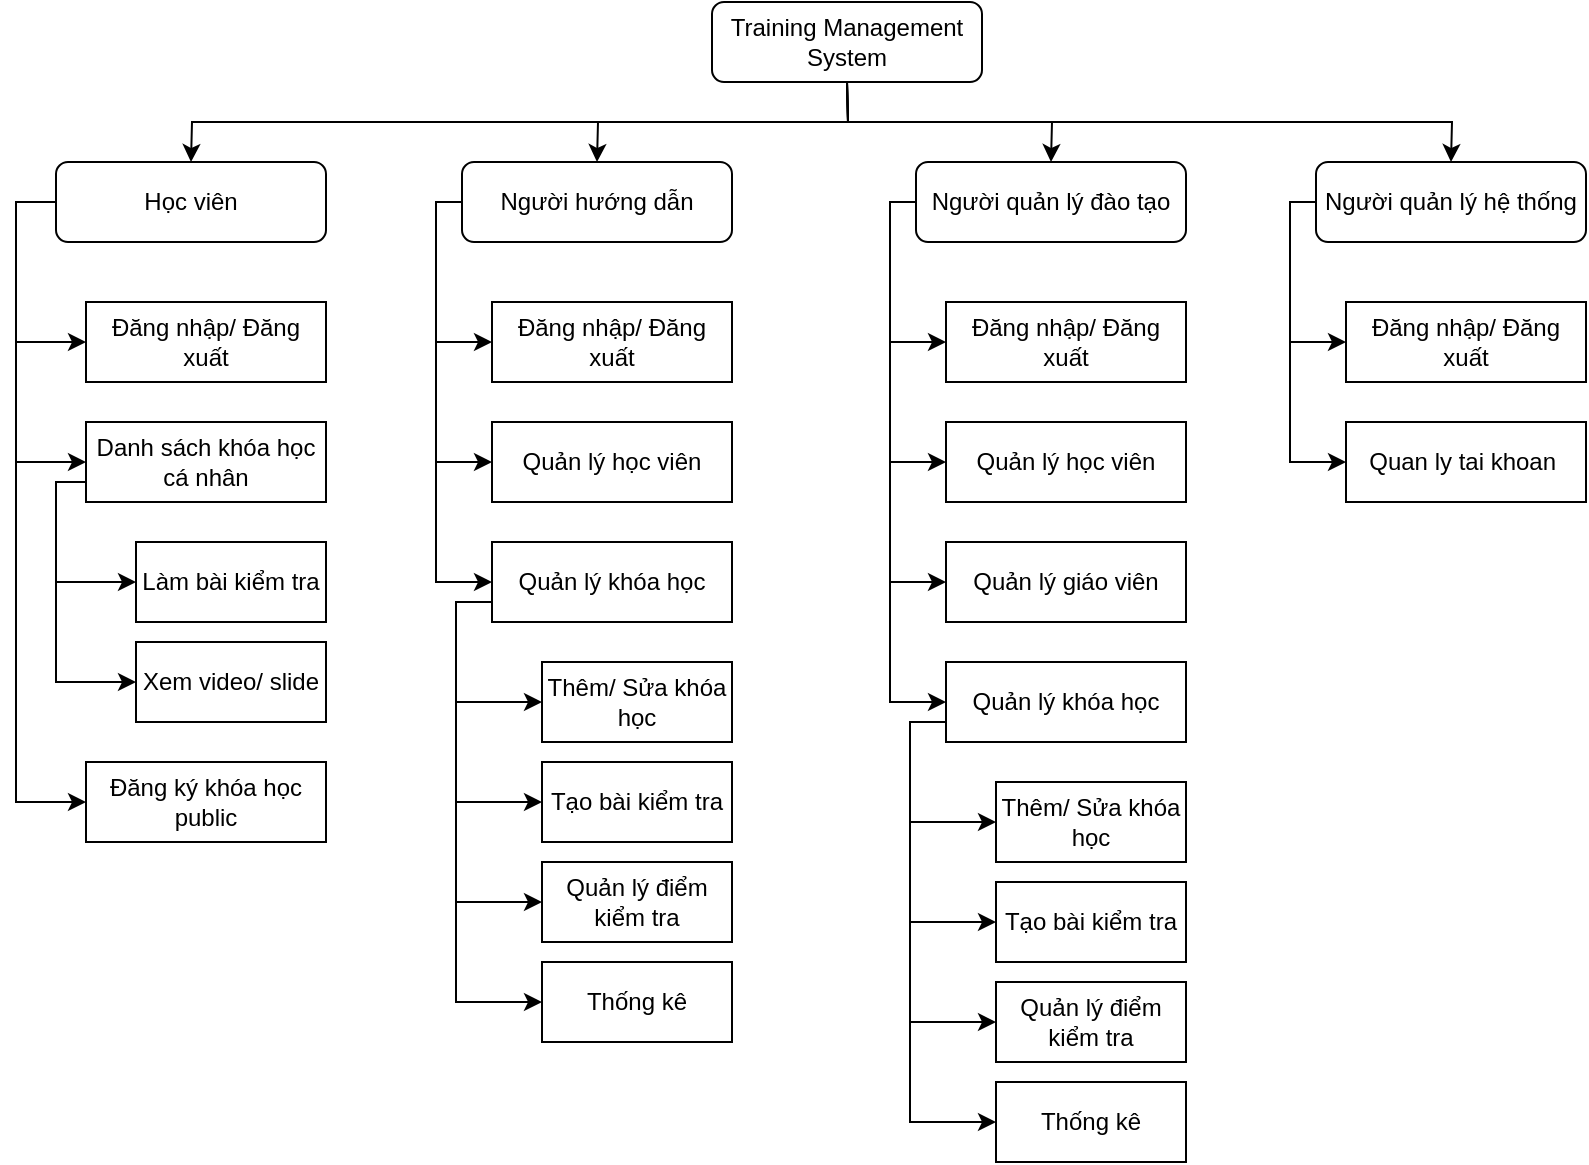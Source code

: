 <mxfile version="24.7.4">
  <diagram id="KC1eWUZQNSYKR3X-Bm5X" name="Page-1">
    <mxGraphModel dx="993" dy="581" grid="1" gridSize="10" guides="1" tooltips="1" connect="1" arrows="1" fold="1" page="1" pageScale="1" pageWidth="850" pageHeight="1100" math="0" shadow="0">
      <root>
        <mxCell id="0" />
        <mxCell id="1" parent="0" />
        <mxCell id="dgRVGUKMwx5P69ynVq2U-1" value="Training Management System" style="rounded=1;whiteSpace=wrap;html=1;" vertex="1" parent="1">
          <mxGeometry x="358" y="80" width="135" height="40" as="geometry" />
        </mxCell>
        <mxCell id="dgRVGUKMwx5P69ynVq2U-3" value="Người quản lý hệ thống" style="rounded=1;whiteSpace=wrap;html=1;" vertex="1" parent="1">
          <mxGeometry x="660" y="160" width="135" height="40" as="geometry" />
        </mxCell>
        <mxCell id="dgRVGUKMwx5P69ynVq2U-4" value="Người quản lý đào tạo" style="rounded=1;whiteSpace=wrap;html=1;" vertex="1" parent="1">
          <mxGeometry x="460" y="160" width="135" height="40" as="geometry" />
        </mxCell>
        <mxCell id="dgRVGUKMwx5P69ynVq2U-5" value="Người hướng dẫn" style="rounded=1;whiteSpace=wrap;html=1;" vertex="1" parent="1">
          <mxGeometry x="233" y="160" width="135" height="40" as="geometry" />
        </mxCell>
        <mxCell id="dgRVGUKMwx5P69ynVq2U-6" value="Học viên" style="rounded=1;whiteSpace=wrap;html=1;" vertex="1" parent="1">
          <mxGeometry x="30" y="160" width="135" height="40" as="geometry" />
        </mxCell>
        <mxCell id="dgRVGUKMwx5P69ynVq2U-7" value="" style="endArrow=classic;html=1;rounded=0;entryX=0.5;entryY=0;entryDx=0;entryDy=0;exitX=0.5;exitY=1;exitDx=0;exitDy=0;" edge="1" parent="1" source="dgRVGUKMwx5P69ynVq2U-1" target="dgRVGUKMwx5P69ynVq2U-6">
          <mxGeometry width="50" height="50" relative="1" as="geometry">
            <mxPoint x="420" y="130" as="sourcePoint" />
            <mxPoint x="450" y="280" as="targetPoint" />
            <Array as="points">
              <mxPoint x="426" y="140" />
              <mxPoint x="98" y="140" />
            </Array>
          </mxGeometry>
        </mxCell>
        <mxCell id="dgRVGUKMwx5P69ynVq2U-8" value="" style="endArrow=classic;html=1;rounded=0;exitX=0.5;exitY=1;exitDx=0;exitDy=0;entryX=0.5;entryY=0;entryDx=0;entryDy=0;" edge="1" parent="1" source="dgRVGUKMwx5P69ynVq2U-1" target="dgRVGUKMwx5P69ynVq2U-5">
          <mxGeometry width="50" height="50" relative="1" as="geometry">
            <mxPoint x="400" y="330" as="sourcePoint" />
            <mxPoint x="450" y="280" as="targetPoint" />
            <Array as="points">
              <mxPoint x="426" y="140" />
              <mxPoint x="301" y="140" />
            </Array>
          </mxGeometry>
        </mxCell>
        <mxCell id="dgRVGUKMwx5P69ynVq2U-9" value="" style="endArrow=classic;html=1;rounded=0;exitX=0.5;exitY=1;exitDx=0;exitDy=0;entryX=0.5;entryY=0;entryDx=0;entryDy=0;" edge="1" parent="1" source="dgRVGUKMwx5P69ynVq2U-1" target="dgRVGUKMwx5P69ynVq2U-4">
          <mxGeometry width="50" height="50" relative="1" as="geometry">
            <mxPoint x="400" y="330" as="sourcePoint" />
            <mxPoint x="550" y="150" as="targetPoint" />
            <Array as="points">
              <mxPoint x="426" y="140" />
              <mxPoint x="528" y="140" />
            </Array>
          </mxGeometry>
        </mxCell>
        <mxCell id="dgRVGUKMwx5P69ynVq2U-10" value="" style="endArrow=classic;html=1;rounded=0;exitX=0.5;exitY=1;exitDx=0;exitDy=0;entryX=0.5;entryY=0;entryDx=0;entryDy=0;" edge="1" parent="1" source="dgRVGUKMwx5P69ynVq2U-1" target="dgRVGUKMwx5P69ynVq2U-3">
          <mxGeometry width="50" height="50" relative="1" as="geometry">
            <mxPoint x="400" y="330" as="sourcePoint" />
            <mxPoint x="450" y="280" as="targetPoint" />
            <Array as="points">
              <mxPoint x="426" y="140" />
              <mxPoint x="728" y="140" />
            </Array>
          </mxGeometry>
        </mxCell>
        <mxCell id="dgRVGUKMwx5P69ynVq2U-11" value="Đăng nhập/ Đăng xuất" style="rounded=0;whiteSpace=wrap;html=1;" vertex="1" parent="1">
          <mxGeometry x="45" y="230" width="120" height="40" as="geometry" />
        </mxCell>
        <mxCell id="dgRVGUKMwx5P69ynVq2U-12" value="Danh sách khóa học cá nhân" style="rounded=0;whiteSpace=wrap;html=1;" vertex="1" parent="1">
          <mxGeometry x="45" y="290" width="120" height="40" as="geometry" />
        </mxCell>
        <mxCell id="dgRVGUKMwx5P69ynVq2U-13" value="Làm bài kiểm tra" style="rounded=0;whiteSpace=wrap;html=1;" vertex="1" parent="1">
          <mxGeometry x="70" y="350" width="95" height="40" as="geometry" />
        </mxCell>
        <mxCell id="dgRVGUKMwx5P69ynVq2U-14" value="Đăng ký khóa học public" style="rounded=0;whiteSpace=wrap;html=1;" vertex="1" parent="1">
          <mxGeometry x="45" y="460" width="120" height="40" as="geometry" />
        </mxCell>
        <mxCell id="dgRVGUKMwx5P69ynVq2U-16" value="" style="endArrow=classic;html=1;rounded=0;exitX=0;exitY=0.5;exitDx=0;exitDy=0;entryX=0;entryY=0.5;entryDx=0;entryDy=0;" edge="1" parent="1" source="dgRVGUKMwx5P69ynVq2U-6" target="dgRVGUKMwx5P69ynVq2U-11">
          <mxGeometry width="50" height="50" relative="1" as="geometry">
            <mxPoint x="400" y="330" as="sourcePoint" />
            <mxPoint x="450" y="280" as="targetPoint" />
            <Array as="points">
              <mxPoint x="10" y="180" />
              <mxPoint x="10" y="250" />
            </Array>
          </mxGeometry>
        </mxCell>
        <mxCell id="dgRVGUKMwx5P69ynVq2U-17" value="" style="endArrow=classic;html=1;rounded=0;exitX=0;exitY=0.5;exitDx=0;exitDy=0;entryX=0;entryY=0.5;entryDx=0;entryDy=0;" edge="1" parent="1" source="dgRVGUKMwx5P69ynVq2U-6" target="dgRVGUKMwx5P69ynVq2U-12">
          <mxGeometry width="50" height="50" relative="1" as="geometry">
            <mxPoint x="40" y="190" as="sourcePoint" />
            <mxPoint x="55" y="260" as="targetPoint" />
            <Array as="points">
              <mxPoint x="10" y="180" />
              <mxPoint x="10" y="310" />
            </Array>
          </mxGeometry>
        </mxCell>
        <mxCell id="dgRVGUKMwx5P69ynVq2U-18" value="Xem video/ slide" style="rounded=0;whiteSpace=wrap;html=1;" vertex="1" parent="1">
          <mxGeometry x="70" y="400" width="95" height="40" as="geometry" />
        </mxCell>
        <mxCell id="dgRVGUKMwx5P69ynVq2U-20" value="" style="endArrow=classic;html=1;rounded=0;exitX=0;exitY=0.5;exitDx=0;exitDy=0;entryX=0;entryY=0.5;entryDx=0;entryDy=0;" edge="1" parent="1" source="dgRVGUKMwx5P69ynVq2U-6" target="dgRVGUKMwx5P69ynVq2U-14">
          <mxGeometry width="50" height="50" relative="1" as="geometry">
            <mxPoint x="400" y="330" as="sourcePoint" />
            <mxPoint x="450" y="280" as="targetPoint" />
            <Array as="points">
              <mxPoint x="10" y="180" />
              <mxPoint x="10" y="480" />
            </Array>
          </mxGeometry>
        </mxCell>
        <mxCell id="dgRVGUKMwx5P69ynVq2U-21" value="" style="endArrow=classic;html=1;rounded=0;exitX=0;exitY=0.75;exitDx=0;exitDy=0;entryX=0;entryY=0.5;entryDx=0;entryDy=0;" edge="1" parent="1" source="dgRVGUKMwx5P69ynVq2U-12" target="dgRVGUKMwx5P69ynVq2U-13">
          <mxGeometry width="50" height="50" relative="1" as="geometry">
            <mxPoint x="400" y="330" as="sourcePoint" />
            <mxPoint x="450" y="280" as="targetPoint" />
            <Array as="points">
              <mxPoint x="30" y="320" />
              <mxPoint x="30" y="370" />
            </Array>
          </mxGeometry>
        </mxCell>
        <mxCell id="dgRVGUKMwx5P69ynVq2U-22" value="" style="endArrow=classic;html=1;rounded=0;exitX=0;exitY=0.75;exitDx=0;exitDy=0;entryX=0;entryY=0.5;entryDx=0;entryDy=0;" edge="1" parent="1" source="dgRVGUKMwx5P69ynVq2U-12">
          <mxGeometry width="50" height="50" relative="1" as="geometry">
            <mxPoint x="45" y="370" as="sourcePoint" />
            <mxPoint x="70" y="420" as="targetPoint" />
            <Array as="points">
              <mxPoint x="30" y="320" />
              <mxPoint x="30" y="420" />
            </Array>
          </mxGeometry>
        </mxCell>
        <mxCell id="dgRVGUKMwx5P69ynVq2U-23" value="Đăng nhập/ Đăng xuất" style="rounded=0;whiteSpace=wrap;html=1;" vertex="1" parent="1">
          <mxGeometry x="248" y="230" width="120" height="40" as="geometry" />
        </mxCell>
        <mxCell id="dgRVGUKMwx5P69ynVq2U-24" value="Quản lý học viên" style="rounded=0;whiteSpace=wrap;html=1;" vertex="1" parent="1">
          <mxGeometry x="248" y="290" width="120" height="40" as="geometry" />
        </mxCell>
        <mxCell id="dgRVGUKMwx5P69ynVq2U-25" value="Quản lý khóa học" style="rounded=0;whiteSpace=wrap;html=1;" vertex="1" parent="1">
          <mxGeometry x="248" y="350" width="120" height="40" as="geometry" />
        </mxCell>
        <mxCell id="dgRVGUKMwx5P69ynVq2U-26" value="Thêm/ Sửa khóa học" style="rounded=0;whiteSpace=wrap;html=1;" vertex="1" parent="1">
          <mxGeometry x="273" y="410" width="95" height="40" as="geometry" />
        </mxCell>
        <mxCell id="dgRVGUKMwx5P69ynVq2U-27" value="Tạo bài kiểm tra" style="rounded=0;whiteSpace=wrap;html=1;" vertex="1" parent="1">
          <mxGeometry x="273" y="460" width="95" height="40" as="geometry" />
        </mxCell>
        <mxCell id="dgRVGUKMwx5P69ynVq2U-28" value="Quản lý điểm kiểm tra" style="rounded=0;whiteSpace=wrap;html=1;" vertex="1" parent="1">
          <mxGeometry x="273" y="510" width="95" height="40" as="geometry" />
        </mxCell>
        <mxCell id="dgRVGUKMwx5P69ynVq2U-29" value="Thống kê" style="rounded=0;whiteSpace=wrap;html=1;" vertex="1" parent="1">
          <mxGeometry x="273" y="560" width="95" height="40" as="geometry" />
        </mxCell>
        <mxCell id="dgRVGUKMwx5P69ynVq2U-30" value="" style="endArrow=classic;html=1;rounded=0;exitX=0;exitY=0.5;exitDx=0;exitDy=0;entryX=0;entryY=0.5;entryDx=0;entryDy=0;" edge="1" parent="1" source="dgRVGUKMwx5P69ynVq2U-5" target="dgRVGUKMwx5P69ynVq2U-23">
          <mxGeometry width="50" height="50" relative="1" as="geometry">
            <mxPoint x="400" y="420" as="sourcePoint" />
            <mxPoint x="450" y="370" as="targetPoint" />
            <Array as="points">
              <mxPoint x="220" y="180" />
              <mxPoint x="220" y="250" />
            </Array>
          </mxGeometry>
        </mxCell>
        <mxCell id="dgRVGUKMwx5P69ynVq2U-31" value="" style="endArrow=classic;html=1;rounded=0;exitX=0;exitY=0.5;exitDx=0;exitDy=0;entryX=0;entryY=0.5;entryDx=0;entryDy=0;" edge="1" parent="1" source="dgRVGUKMwx5P69ynVq2U-5">
          <mxGeometry width="50" height="50" relative="1" as="geometry">
            <mxPoint x="233" y="240" as="sourcePoint" />
            <mxPoint x="248" y="310" as="targetPoint" />
            <Array as="points">
              <mxPoint x="220" y="180" />
              <mxPoint x="220" y="310" />
            </Array>
          </mxGeometry>
        </mxCell>
        <mxCell id="dgRVGUKMwx5P69ynVq2U-32" value="" style="endArrow=classic;html=1;rounded=0;exitX=0;exitY=0.5;exitDx=0;exitDy=0;entryX=0;entryY=0.5;entryDx=0;entryDy=0;" edge="1" parent="1" source="dgRVGUKMwx5P69ynVq2U-5">
          <mxGeometry width="50" height="50" relative="1" as="geometry">
            <mxPoint x="233" y="300" as="sourcePoint" />
            <mxPoint x="248" y="370" as="targetPoint" />
            <Array as="points">
              <mxPoint x="220" y="180" />
              <mxPoint x="220" y="370" />
            </Array>
          </mxGeometry>
        </mxCell>
        <mxCell id="dgRVGUKMwx5P69ynVq2U-33" value="" style="endArrow=classic;html=1;rounded=0;exitX=0;exitY=0.75;exitDx=0;exitDy=0;entryX=0;entryY=0.5;entryDx=0;entryDy=0;" edge="1" parent="1" source="dgRVGUKMwx5P69ynVq2U-25" target="dgRVGUKMwx5P69ynVq2U-26">
          <mxGeometry width="50" height="50" relative="1" as="geometry">
            <mxPoint x="400" y="420" as="sourcePoint" />
            <mxPoint x="450" y="370" as="targetPoint" />
            <Array as="points">
              <mxPoint x="230" y="380" />
              <mxPoint x="230" y="430" />
            </Array>
          </mxGeometry>
        </mxCell>
        <mxCell id="dgRVGUKMwx5P69ynVq2U-34" value="" style="endArrow=classic;html=1;rounded=0;exitX=0;exitY=0.75;exitDx=0;exitDy=0;entryX=0;entryY=0.5;entryDx=0;entryDy=0;" edge="1" parent="1" source="dgRVGUKMwx5P69ynVq2U-25">
          <mxGeometry width="50" height="50" relative="1" as="geometry">
            <mxPoint x="248" y="430" as="sourcePoint" />
            <mxPoint x="273" y="480" as="targetPoint" />
            <Array as="points">
              <mxPoint x="230" y="380" />
              <mxPoint x="230" y="480" />
            </Array>
          </mxGeometry>
        </mxCell>
        <mxCell id="dgRVGUKMwx5P69ynVq2U-35" value="" style="endArrow=classic;html=1;rounded=0;exitX=0;exitY=0.75;exitDx=0;exitDy=0;entryX=0;entryY=0.5;entryDx=0;entryDy=0;" edge="1" parent="1" source="dgRVGUKMwx5P69ynVq2U-25">
          <mxGeometry width="50" height="50" relative="1" as="geometry">
            <mxPoint x="248" y="430" as="sourcePoint" />
            <mxPoint x="273" y="530" as="targetPoint" />
            <Array as="points">
              <mxPoint x="230" y="380" />
              <mxPoint x="230" y="530" />
            </Array>
          </mxGeometry>
        </mxCell>
        <mxCell id="dgRVGUKMwx5P69ynVq2U-36" value="" style="endArrow=classic;html=1;rounded=0;exitX=0;exitY=0.75;exitDx=0;exitDy=0;entryX=0;entryY=0.5;entryDx=0;entryDy=0;" edge="1" parent="1" source="dgRVGUKMwx5P69ynVq2U-25">
          <mxGeometry width="50" height="50" relative="1" as="geometry">
            <mxPoint x="248" y="430" as="sourcePoint" />
            <mxPoint x="273" y="580" as="targetPoint" />
            <Array as="points">
              <mxPoint x="230" y="380" />
              <mxPoint x="230" y="580" />
            </Array>
          </mxGeometry>
        </mxCell>
        <mxCell id="dgRVGUKMwx5P69ynVq2U-37" value="Đăng nhập/ Đăng xuất" style="rounded=0;whiteSpace=wrap;html=1;" vertex="1" parent="1">
          <mxGeometry x="475" y="230" width="120" height="40" as="geometry" />
        </mxCell>
        <mxCell id="dgRVGUKMwx5P69ynVq2U-38" value="Quản lý học viên" style="rounded=0;whiteSpace=wrap;html=1;" vertex="1" parent="1">
          <mxGeometry x="475" y="290" width="120" height="40" as="geometry" />
        </mxCell>
        <mxCell id="dgRVGUKMwx5P69ynVq2U-39" value="Quản lý giáo viên" style="rounded=0;whiteSpace=wrap;html=1;" vertex="1" parent="1">
          <mxGeometry x="475" y="350" width="120" height="40" as="geometry" />
        </mxCell>
        <mxCell id="dgRVGUKMwx5P69ynVq2U-40" value="Quản lý khóa học" style="rounded=0;whiteSpace=wrap;html=1;" vertex="1" parent="1">
          <mxGeometry x="475" y="410" width="120" height="40" as="geometry" />
        </mxCell>
        <mxCell id="dgRVGUKMwx5P69ynVq2U-45" value="Thêm/ Sửa khóa học" style="rounded=0;whiteSpace=wrap;html=1;" vertex="1" parent="1">
          <mxGeometry x="500" y="470" width="95" height="40" as="geometry" />
        </mxCell>
        <mxCell id="dgRVGUKMwx5P69ynVq2U-46" value="Tạo bài kiểm tra" style="rounded=0;whiteSpace=wrap;html=1;" vertex="1" parent="1">
          <mxGeometry x="500" y="520" width="95" height="40" as="geometry" />
        </mxCell>
        <mxCell id="dgRVGUKMwx5P69ynVq2U-47" value="Quản lý điểm kiểm tra" style="rounded=0;whiteSpace=wrap;html=1;" vertex="1" parent="1">
          <mxGeometry x="500" y="570" width="95" height="40" as="geometry" />
        </mxCell>
        <mxCell id="dgRVGUKMwx5P69ynVq2U-48" value="Thống kê" style="rounded=0;whiteSpace=wrap;html=1;" vertex="1" parent="1">
          <mxGeometry x="500" y="620" width="95" height="40" as="geometry" />
        </mxCell>
        <mxCell id="dgRVGUKMwx5P69ynVq2U-49" value="" style="endArrow=classic;html=1;rounded=0;exitX=0;exitY=0.75;exitDx=0;exitDy=0;entryX=0;entryY=0.5;entryDx=0;entryDy=0;" edge="1" parent="1" target="dgRVGUKMwx5P69ynVq2U-45">
          <mxGeometry width="50" height="50" relative="1" as="geometry">
            <mxPoint x="475" y="440" as="sourcePoint" />
            <mxPoint x="677" y="430" as="targetPoint" />
            <Array as="points">
              <mxPoint x="457" y="440" />
              <mxPoint x="457" y="490" />
            </Array>
          </mxGeometry>
        </mxCell>
        <mxCell id="dgRVGUKMwx5P69ynVq2U-50" value="" style="endArrow=classic;html=1;rounded=0;exitX=0;exitY=0.75;exitDx=0;exitDy=0;entryX=0;entryY=0.5;entryDx=0;entryDy=0;" edge="1" parent="1">
          <mxGeometry width="50" height="50" relative="1" as="geometry">
            <mxPoint x="475" y="440" as="sourcePoint" />
            <mxPoint x="500" y="540" as="targetPoint" />
            <Array as="points">
              <mxPoint x="457" y="440" />
              <mxPoint x="457" y="540" />
            </Array>
          </mxGeometry>
        </mxCell>
        <mxCell id="dgRVGUKMwx5P69ynVq2U-51" value="" style="endArrow=classic;html=1;rounded=0;exitX=0;exitY=0.75;exitDx=0;exitDy=0;entryX=0;entryY=0.5;entryDx=0;entryDy=0;" edge="1" parent="1">
          <mxGeometry width="50" height="50" relative="1" as="geometry">
            <mxPoint x="475" y="440" as="sourcePoint" />
            <mxPoint x="500" y="590" as="targetPoint" />
            <Array as="points">
              <mxPoint x="457" y="440" />
              <mxPoint x="457" y="590" />
            </Array>
          </mxGeometry>
        </mxCell>
        <mxCell id="dgRVGUKMwx5P69ynVq2U-52" value="" style="endArrow=classic;html=1;rounded=0;exitX=0;exitY=0.75;exitDx=0;exitDy=0;entryX=0;entryY=0.5;entryDx=0;entryDy=0;" edge="1" parent="1">
          <mxGeometry width="50" height="50" relative="1" as="geometry">
            <mxPoint x="475" y="440" as="sourcePoint" />
            <mxPoint x="500" y="640" as="targetPoint" />
            <Array as="points">
              <mxPoint x="457" y="440" />
              <mxPoint x="457" y="640" />
            </Array>
          </mxGeometry>
        </mxCell>
        <mxCell id="dgRVGUKMwx5P69ynVq2U-53" value="" style="endArrow=classic;html=1;rounded=0;exitX=0;exitY=0.5;exitDx=0;exitDy=0;entryX=0;entryY=0.5;entryDx=0;entryDy=0;" edge="1" parent="1">
          <mxGeometry width="50" height="50" relative="1" as="geometry">
            <mxPoint x="460" y="180" as="sourcePoint" />
            <mxPoint x="475" y="250" as="targetPoint" />
            <Array as="points">
              <mxPoint x="447" y="180" />
              <mxPoint x="447" y="250" />
            </Array>
          </mxGeometry>
        </mxCell>
        <mxCell id="dgRVGUKMwx5P69ynVq2U-54" value="" style="endArrow=classic;html=1;rounded=0;exitX=0;exitY=0.5;exitDx=0;exitDy=0;entryX=0;entryY=0.5;entryDx=0;entryDy=0;" edge="1" parent="1">
          <mxGeometry width="50" height="50" relative="1" as="geometry">
            <mxPoint x="460" y="180" as="sourcePoint" />
            <mxPoint x="475" y="310" as="targetPoint" />
            <Array as="points">
              <mxPoint x="447" y="180" />
              <mxPoint x="447" y="310" />
            </Array>
          </mxGeometry>
        </mxCell>
        <mxCell id="dgRVGUKMwx5P69ynVq2U-55" value="" style="endArrow=classic;html=1;rounded=0;exitX=0;exitY=0.5;exitDx=0;exitDy=0;entryX=0;entryY=0.5;entryDx=0;entryDy=0;" edge="1" parent="1">
          <mxGeometry width="50" height="50" relative="1" as="geometry">
            <mxPoint x="460" y="180" as="sourcePoint" />
            <mxPoint x="475" y="370" as="targetPoint" />
            <Array as="points">
              <mxPoint x="447" y="180" />
              <mxPoint x="447" y="370" />
            </Array>
          </mxGeometry>
        </mxCell>
        <mxCell id="dgRVGUKMwx5P69ynVq2U-56" value="" style="endArrow=classic;html=1;rounded=0;exitX=0;exitY=0.5;exitDx=0;exitDy=0;entryX=0;entryY=0.5;entryDx=0;entryDy=0;" edge="1" parent="1" source="dgRVGUKMwx5P69ynVq2U-4">
          <mxGeometry width="50" height="50" relative="1" as="geometry">
            <mxPoint x="460" y="240" as="sourcePoint" />
            <mxPoint x="475" y="430" as="targetPoint" />
            <Array as="points">
              <mxPoint x="447" y="180" />
              <mxPoint x="447" y="430" />
            </Array>
          </mxGeometry>
        </mxCell>
        <mxCell id="dgRVGUKMwx5P69ynVq2U-58" value="Đăng nhập/ Đăng xuất" style="rounded=0;whiteSpace=wrap;html=1;" vertex="1" parent="1">
          <mxGeometry x="675" y="230" width="120" height="40" as="geometry" />
        </mxCell>
        <mxCell id="dgRVGUKMwx5P69ynVq2U-59" value="Quan ly tai khoan&amp;nbsp;" style="rounded=0;whiteSpace=wrap;html=1;" vertex="1" parent="1">
          <mxGeometry x="675" y="290" width="120" height="40" as="geometry" />
        </mxCell>
        <mxCell id="dgRVGUKMwx5P69ynVq2U-61" value="" style="endArrow=classic;html=1;rounded=0;exitX=0;exitY=0.5;exitDx=0;exitDy=0;entryX=0;entryY=0.5;entryDx=0;entryDy=0;" edge="1" parent="1">
          <mxGeometry width="50" height="50" relative="1" as="geometry">
            <mxPoint x="660" y="180" as="sourcePoint" />
            <mxPoint x="675" y="250" as="targetPoint" />
            <Array as="points">
              <mxPoint x="647" y="180" />
              <mxPoint x="647" y="250" />
            </Array>
          </mxGeometry>
        </mxCell>
        <mxCell id="dgRVGUKMwx5P69ynVq2U-62" value="" style="endArrow=classic;html=1;rounded=0;exitX=0;exitY=0.5;exitDx=0;exitDy=0;entryX=0;entryY=0.5;entryDx=0;entryDy=0;" edge="1" parent="1">
          <mxGeometry width="50" height="50" relative="1" as="geometry">
            <mxPoint x="660" y="180" as="sourcePoint" />
            <mxPoint x="675" y="310" as="targetPoint" />
            <Array as="points">
              <mxPoint x="647" y="180" />
              <mxPoint x="647" y="310" />
            </Array>
          </mxGeometry>
        </mxCell>
      </root>
    </mxGraphModel>
  </diagram>
</mxfile>
